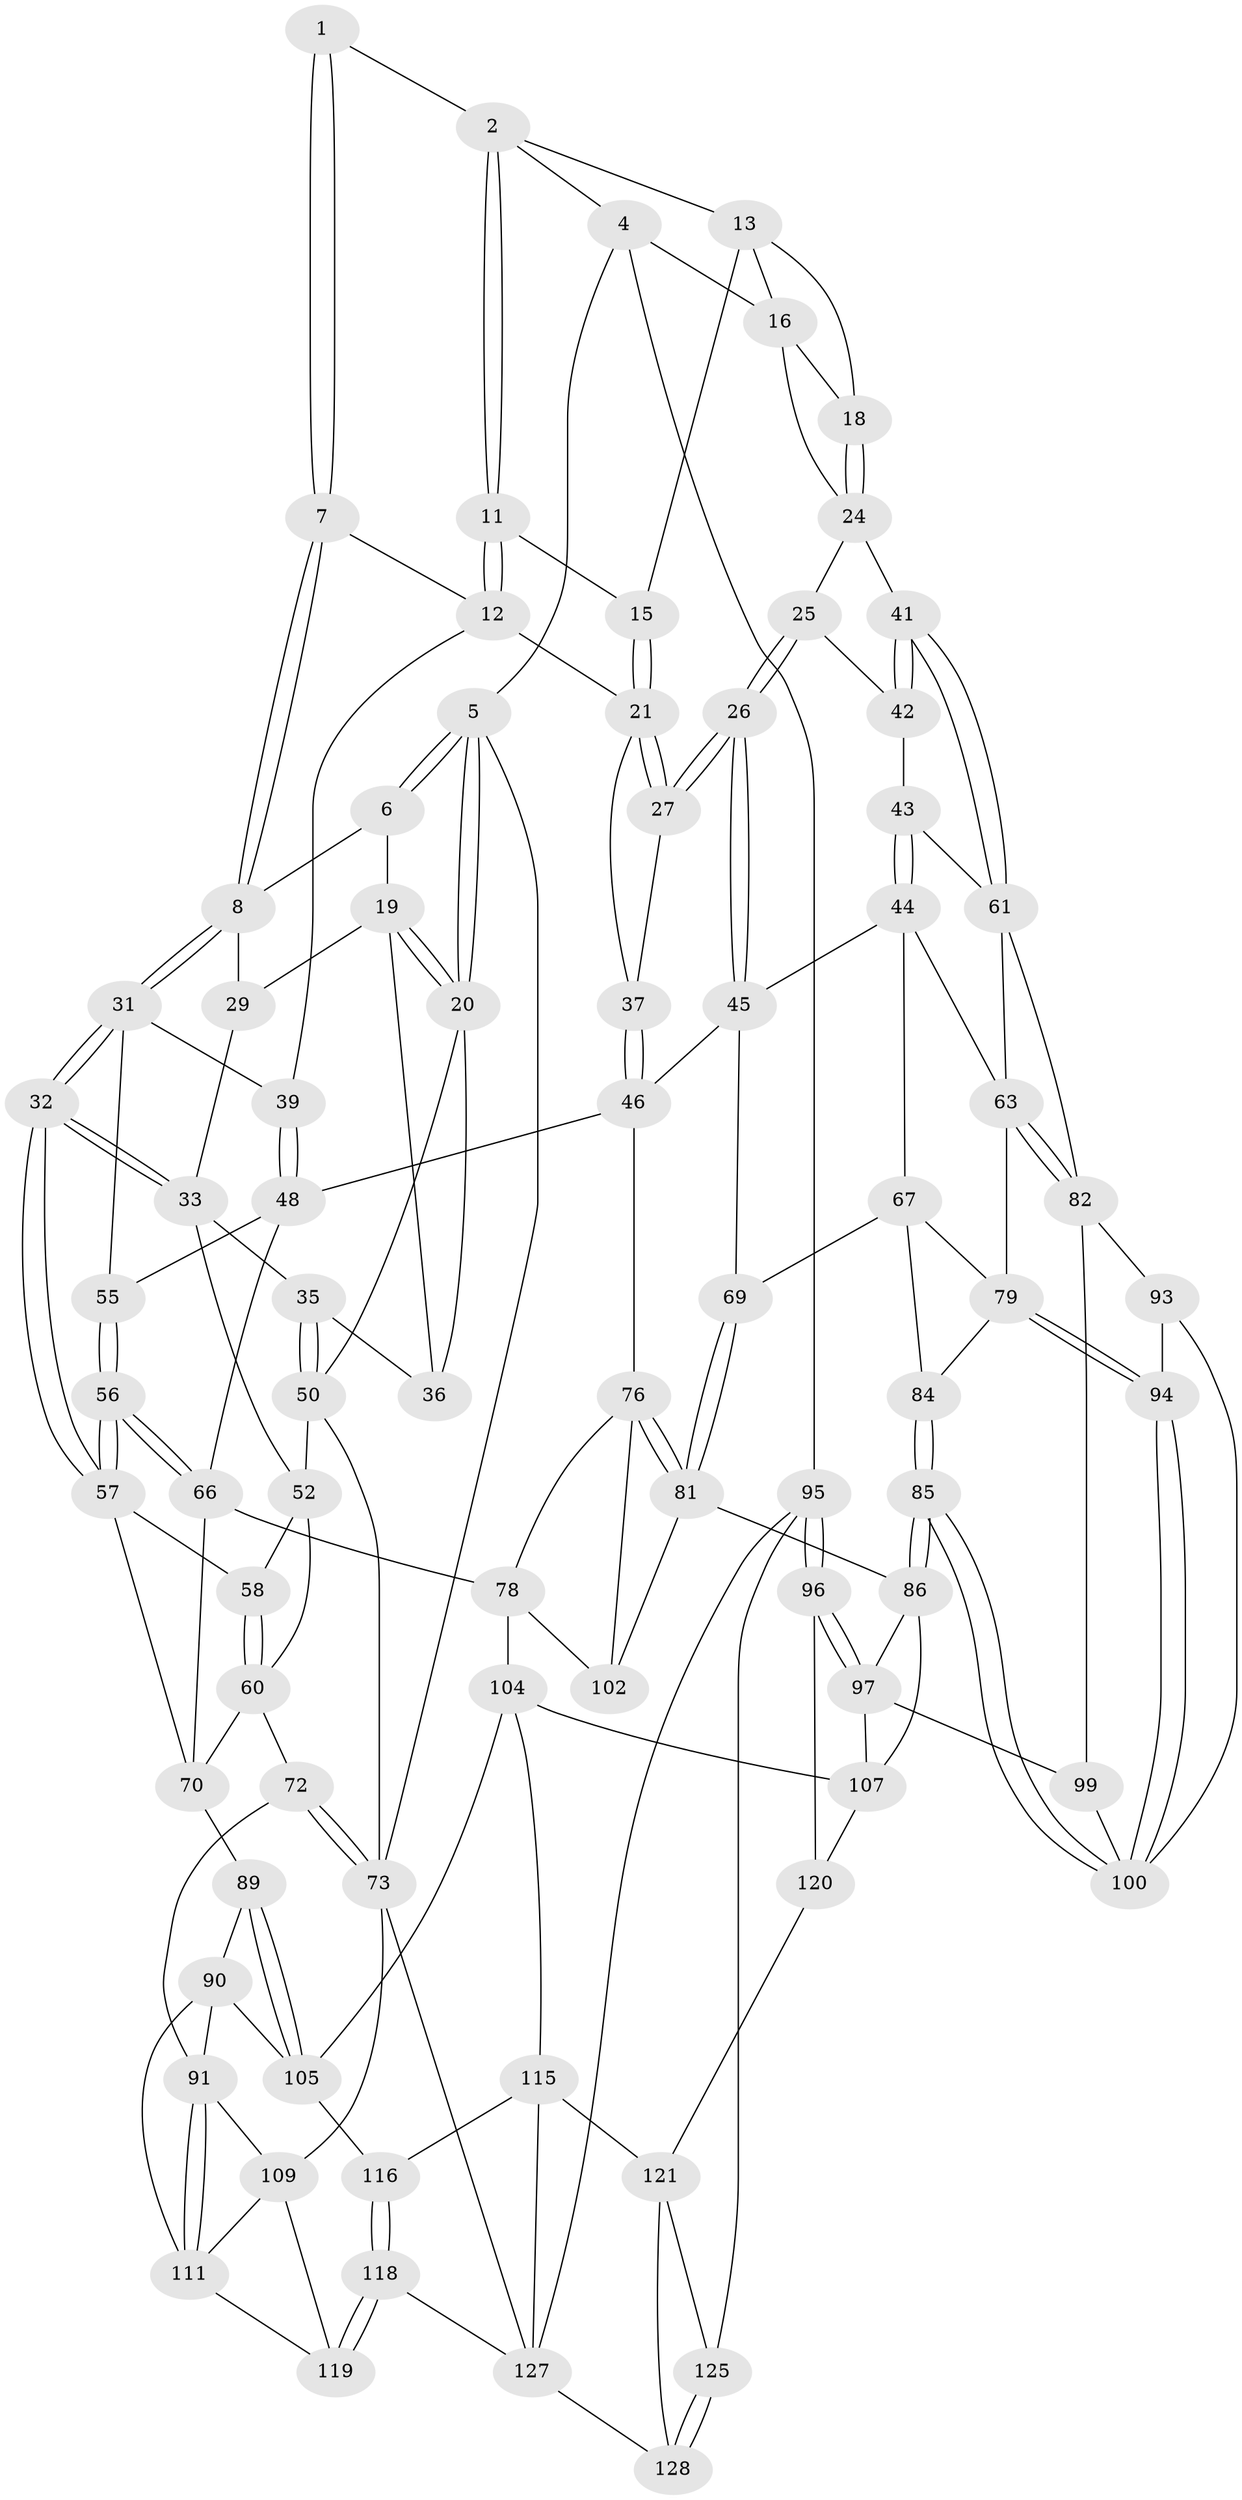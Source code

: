 // original degree distribution, {3: 0.015503875968992248, 4: 0.26356589147286824, 6: 0.24031007751937986, 5: 0.4806201550387597}
// Generated by graph-tools (version 1.1) at 2025/42/03/06/25 10:42:31]
// undirected, 83 vertices, 191 edges
graph export_dot {
graph [start="1"]
  node [color=gray90,style=filled];
  1 [pos="+0.45115742762162303+0"];
  2 [pos="+0.6635228724827165+0",super="+3"];
  4 [pos="+1+0"];
  5 [pos="+0+0"];
  6 [pos="+0.1215667817858741+0",super="+10"];
  7 [pos="+0.4078810643467747+0"];
  8 [pos="+0.334795903048323+0.13868729550874398",super="+9"];
  11 [pos="+0.6652885656468753+0"];
  12 [pos="+0.5750176324088943+0.15382022764700243",super="+23"];
  13 [pos="+0.869738654772014+0.06794612009007224",super="+14"];
  15 [pos="+0.7369809307764736+0.07826752077626338"];
  16 [pos="+1+0",super="+17"];
  18 [pos="+0.8893959041977046+0.11966450096358586"];
  19 [pos="+0.026733276879616966+0.1422651893009005",super="+30"];
  20 [pos="+0+0.23788469226196782",super="+38"];
  21 [pos="+0.746950207142045+0.16163334664160975",super="+22"];
  24 [pos="+0.8926035825210368+0.14205153316916488",super="+28"];
  25 [pos="+0.8917523881860625+0.16033884624962194"];
  26 [pos="+0.8172586939518676+0.21574949781520175"];
  27 [pos="+0.7769427609940802+0.19325052049813984"];
  29 [pos="+0.18680375058841148+0.16355953196298523"];
  31 [pos="+0.3548265030982485+0.19534126922015277",super="+40"];
  32 [pos="+0.35093591809047137+0.20429896703045045"];
  33 [pos="+0.19818582237805157+0.2544619516122673",super="+34"];
  35 [pos="+0.15866979442063872+0.24950679088548816"];
  36 [pos="+0.14114170532097886+0.23701627350952234"];
  37 [pos="+0.6884928627557773+0.24689599304591767"];
  39 [pos="+0.5697966577281292+0.17073373182984478"];
  41 [pos="+1+0.20876801143894658"];
  42 [pos="+0.9656477360688271+0.1918717829241942"];
  43 [pos="+0.9366436359348463+0.31786680505131676"];
  44 [pos="+0.8883780645820535+0.3192543161224138",super="+65"];
  45 [pos="+0.818066463562052+0.2718531109451552",super="+49"];
  46 [pos="+0.6592434833027992+0.3115094033759624",super="+47"];
  48 [pos="+0.5837346776045581+0.3080322710741289",super="+54"];
  50 [pos="+0.11803341170508787+0.32902364227581454",super="+51"];
  52 [pos="+0.20152141897939338+0.2940778889573777",super="+53"];
  55 [pos="+0.47855653499062056+0.2889520566933341"];
  56 [pos="+0.39554603019745777+0.3852702961684898"];
  57 [pos="+0.3418707709406911+0.28633244745245034",super="+59"];
  58 [pos="+0.24044923723642253+0.317017661925554"];
  60 [pos="+0.18769037202911104+0.35969311353334127",super="+71"];
  61 [pos="+1+0.2626581110388281",super="+62"];
  63 [pos="+0.9689673207943479+0.3953800953629442",super="+64"];
  66 [pos="+0.4067140154342256+0.4149539918289852",super="+74"];
  67 [pos="+0.8693295715562581+0.38914643002762256",super="+68"];
  69 [pos="+0.7620024661158424+0.3509677040615611"];
  70 [pos="+0.2478079611632385+0.3952598201456783",super="+75"];
  72 [pos="+0.047381129858643956+0.5336140607165046"];
  73 [pos="+0+0.4545759389557014",super="+106"];
  76 [pos="+0.5893928129861201+0.46025698172346896",super="+77"];
  78 [pos="+0.4361844298795676+0.444642190488503",super="+103"];
  79 [pos="+0.9057970551927866+0.4657252093623522",super="+80"];
  81 [pos="+0.6386788363761636+0.5159990310942006",super="+88"];
  82 [pos="+1+0.4052764073457105",super="+83"];
  84 [pos="+0.8027923647008818+0.4285946183305547"];
  85 [pos="+0.7930245442600246+0.6247614515219992"];
  86 [pos="+0.7890189251194685+0.6326771195014288",super="+87"];
  89 [pos="+0.2867240932638397+0.5568422664979816"];
  90 [pos="+0.15984467073567432+0.5817217265826604",super="+112"];
  91 [pos="+0.12667624472724598+0.5740383491437093",super="+92"];
  93 [pos="+0.9417808672009643+0.4792346553718962"];
  94 [pos="+0.9056224040556606+0.47615175437837237"];
  95 [pos="+1+1",super="+124"];
  96 [pos="+1+1",super="+123"];
  97 [pos="+1+0.6800964393530735",super="+98"];
  99 [pos="+1+0.5199334571805568"];
  100 [pos="+0.8350742968113035+0.5764654798190211",super="+101"];
  102 [pos="+0.47768896128801613+0.6302052270045635"];
  104 [pos="+0.4446147051007889+0.6634705015505866",super="+108"];
  105 [pos="+0.37561920960356854+0.6543356452853623",super="+114"];
  107 [pos="+0.7684706038160948+0.7209384483316232",super="+117"];
  109 [pos="+0.03452172284022012+0.8136931594403257",super="+110"];
  111 [pos="+0.10510749849661616+0.8289905772042895",super="+113"];
  115 [pos="+0.48484837284443305+0.8781169833763449",super="+122"];
  116 [pos="+0.3818446814995515+0.8667042189350807"];
  118 [pos="+0.20255809563097066+1"];
  119 [pos="+0.1753729484019083+1"];
  120 [pos="+0.7738129433351075+0.7605448613535953"];
  121 [pos="+0.6823933223898586+0.8358402844063987",super="+126"];
  125 [pos="+0.715752951195443+1"];
  127 [pos="+0.49508793777636495+1",super="+129"];
  128 [pos="+0.5530471765498796+1"];
  1 -- 2;
  1 -- 7;
  1 -- 7;
  2 -- 11;
  2 -- 11;
  2 -- 4;
  2 -- 13;
  4 -- 5;
  4 -- 95;
  4 -- 16;
  5 -- 6;
  5 -- 6;
  5 -- 20;
  5 -- 20;
  5 -- 73;
  6 -- 8;
  6 -- 19;
  7 -- 8;
  7 -- 8;
  7 -- 12;
  8 -- 31;
  8 -- 31;
  8 -- 29;
  11 -- 12;
  11 -- 12;
  11 -- 15;
  12 -- 21;
  12 -- 39;
  13 -- 16;
  13 -- 18;
  13 -- 15;
  15 -- 21;
  15 -- 21;
  16 -- 18;
  16 -- 24;
  18 -- 24;
  18 -- 24;
  19 -- 20;
  19 -- 20;
  19 -- 36;
  19 -- 29;
  20 -- 36;
  20 -- 50;
  21 -- 27;
  21 -- 27;
  21 -- 37;
  24 -- 25;
  24 -- 41;
  25 -- 26;
  25 -- 26;
  25 -- 42;
  26 -- 27;
  26 -- 27;
  26 -- 45;
  26 -- 45;
  27 -- 37;
  29 -- 33;
  31 -- 32;
  31 -- 32;
  31 -- 55;
  31 -- 39;
  32 -- 33;
  32 -- 33;
  32 -- 57;
  32 -- 57;
  33 -- 52;
  33 -- 35;
  35 -- 36;
  35 -- 50;
  35 -- 50;
  37 -- 46;
  37 -- 46;
  39 -- 48;
  39 -- 48;
  41 -- 42;
  41 -- 42;
  41 -- 61;
  41 -- 61;
  42 -- 43;
  43 -- 44;
  43 -- 44;
  43 -- 61;
  44 -- 45;
  44 -- 67;
  44 -- 63;
  45 -- 69;
  45 -- 46;
  46 -- 48;
  46 -- 76;
  48 -- 66;
  48 -- 55;
  50 -- 52;
  50 -- 73;
  52 -- 58;
  52 -- 60;
  55 -- 56;
  55 -- 56;
  56 -- 57;
  56 -- 57;
  56 -- 66;
  56 -- 66;
  57 -- 58;
  57 -- 70;
  58 -- 60;
  58 -- 60;
  60 -- 72;
  60 -- 70;
  61 -- 82;
  61 -- 63;
  63 -- 82;
  63 -- 82;
  63 -- 79;
  66 -- 78;
  66 -- 70;
  67 -- 84;
  67 -- 69;
  67 -- 79;
  69 -- 81;
  69 -- 81;
  70 -- 89;
  72 -- 73;
  72 -- 73;
  72 -- 91;
  73 -- 127;
  73 -- 109;
  76 -- 81;
  76 -- 81;
  76 -- 78;
  76 -- 102;
  78 -- 104;
  78 -- 102;
  79 -- 94;
  79 -- 94;
  79 -- 84;
  81 -- 102;
  81 -- 86;
  82 -- 93;
  82 -- 99;
  84 -- 85;
  84 -- 85;
  85 -- 86;
  85 -- 86;
  85 -- 100;
  85 -- 100;
  86 -- 107;
  86 -- 97;
  89 -- 90;
  89 -- 105;
  89 -- 105;
  90 -- 91;
  90 -- 105;
  90 -- 111;
  91 -- 111;
  91 -- 111;
  91 -- 109;
  93 -- 94;
  93 -- 100;
  94 -- 100;
  94 -- 100;
  95 -- 96 [weight=2];
  95 -- 96;
  95 -- 125;
  95 -- 127;
  96 -- 97;
  96 -- 97;
  96 -- 120;
  97 -- 107;
  97 -- 99;
  99 -- 100;
  104 -- 105;
  104 -- 115;
  104 -- 107;
  105 -- 116;
  107 -- 120;
  109 -- 111;
  109 -- 119;
  111 -- 119;
  115 -- 116;
  115 -- 121;
  115 -- 127;
  116 -- 118;
  116 -- 118;
  118 -- 119;
  118 -- 119;
  118 -- 127;
  120 -- 121;
  121 -- 128;
  121 -- 125;
  125 -- 128;
  125 -- 128;
  127 -- 128;
}
